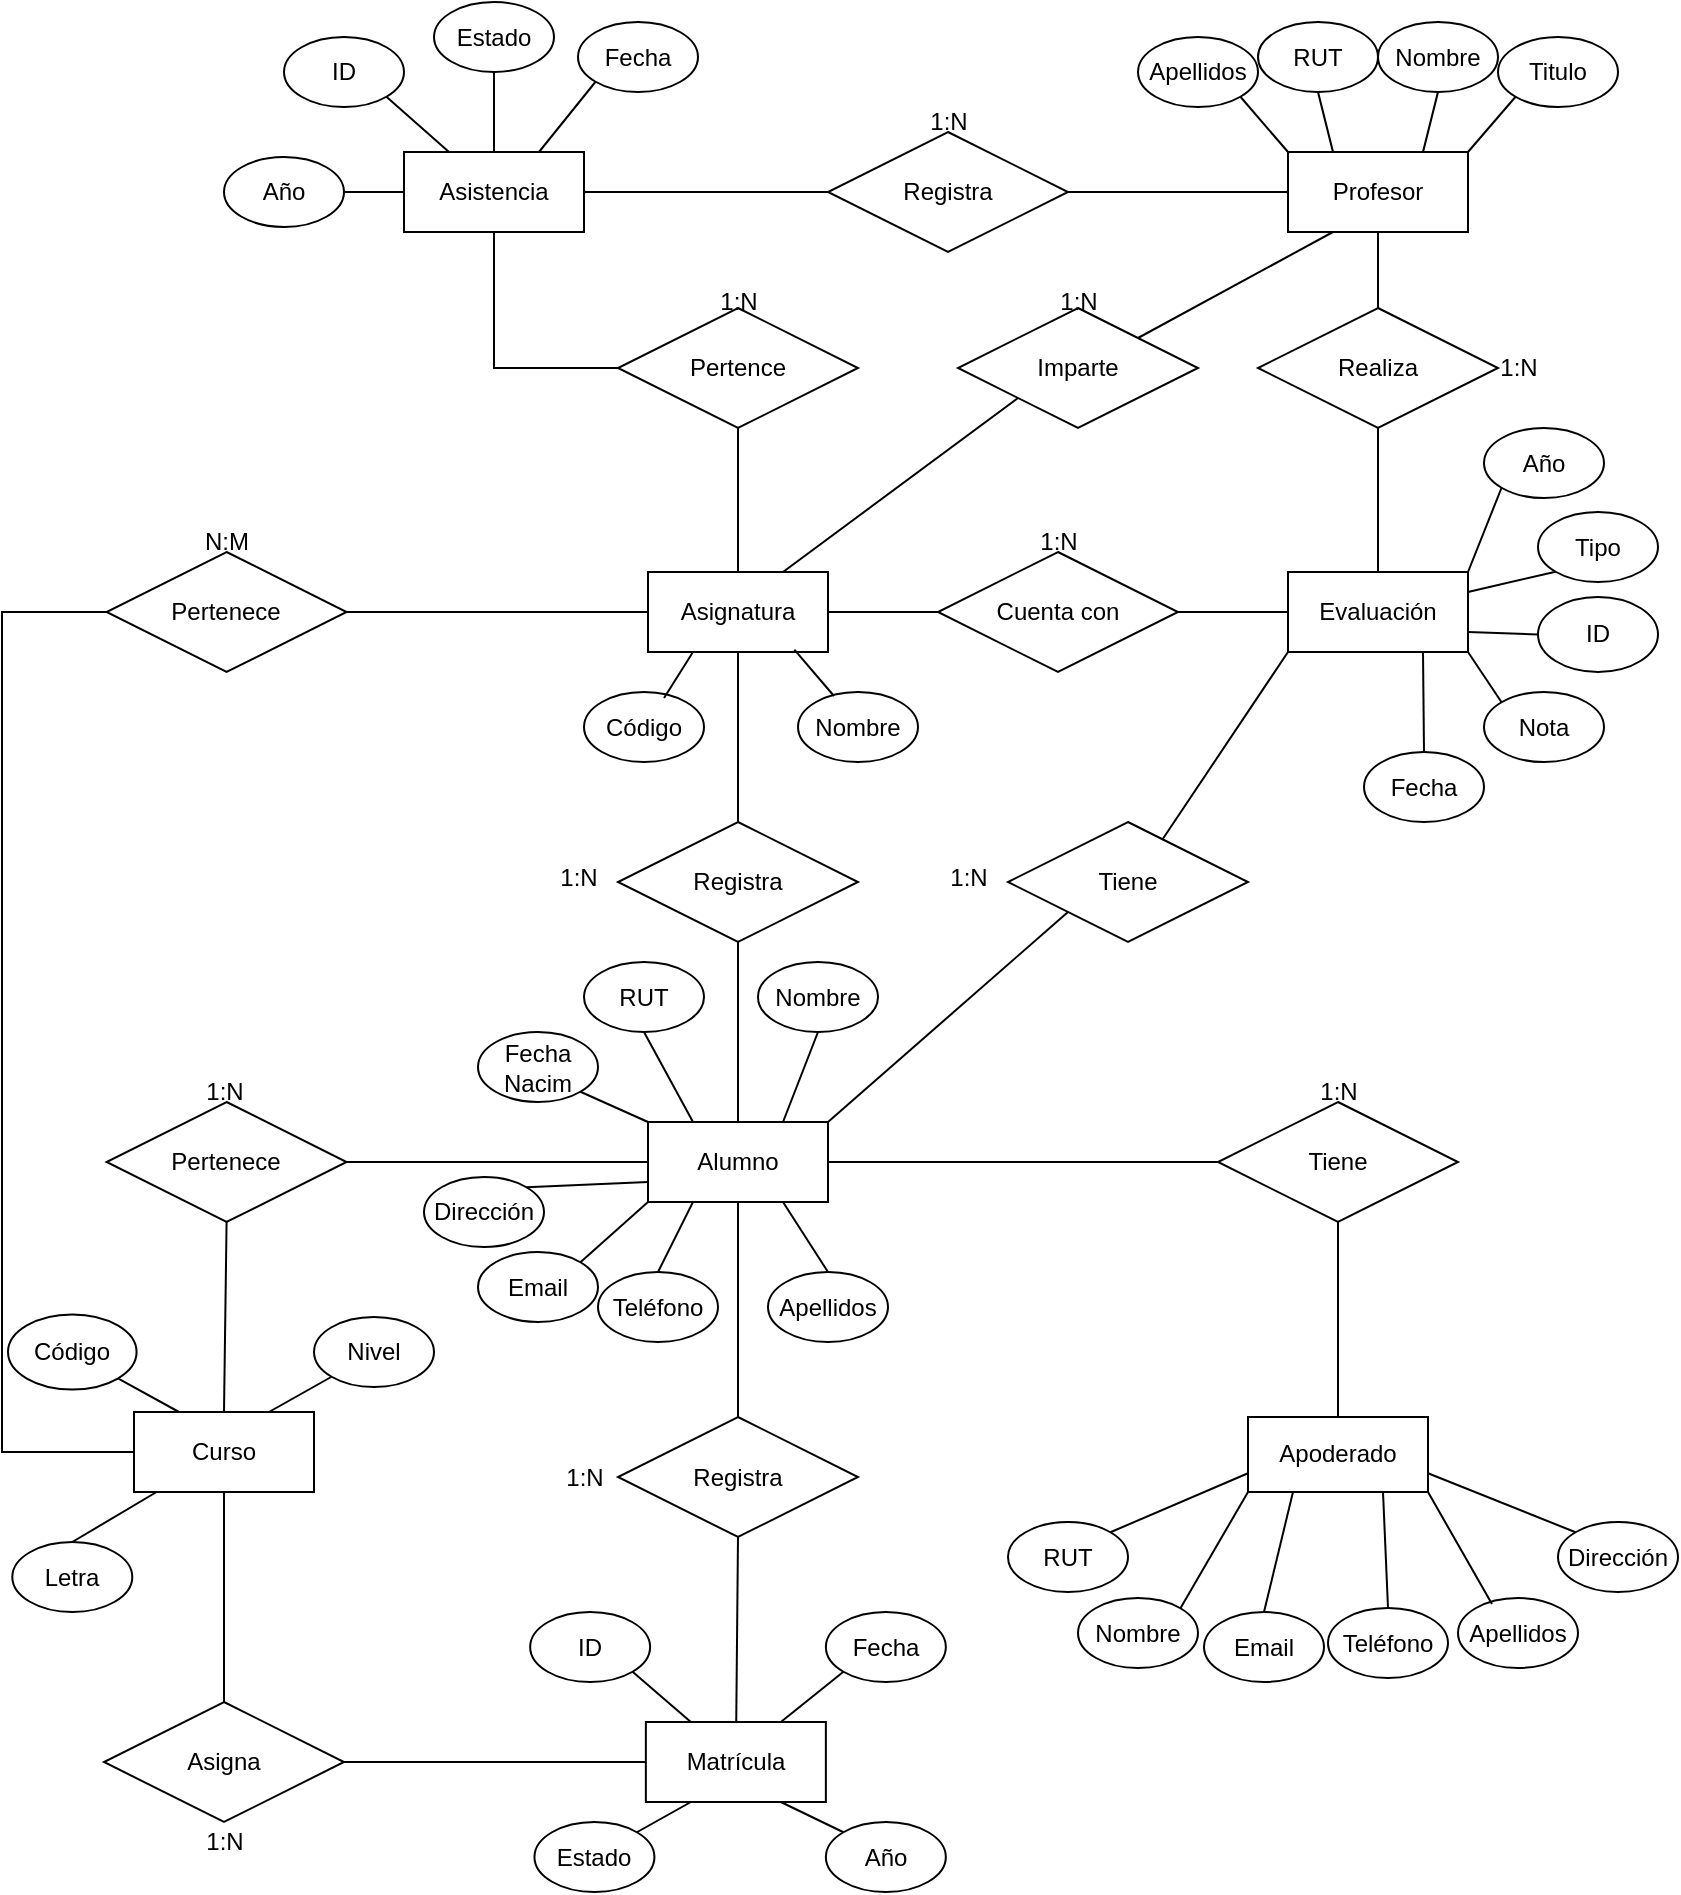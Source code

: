 <mxfile version="22.0.8" type="github">
  <diagram name="Page-1" id="4JQg721ov3jjXgK3_2AB">
    <mxGraphModel dx="714" dy="768" grid="1" gridSize="10" guides="1" tooltips="1" connect="1" arrows="1" fold="1" page="1" pageScale="1" pageWidth="850" pageHeight="1100" math="0" shadow="0">
      <root>
        <mxCell id="0" />
        <mxCell id="1" parent="0" />
        <mxCell id="bWRKLLHgpeZalE5h4NvW-53" value="Matrícula" style="whiteSpace=wrap;html=1;" parent="1" vertex="1">
          <mxGeometry x="331.93" y="860" width="90" height="40" as="geometry" />
        </mxCell>
        <mxCell id="bWRKLLHgpeZalE5h4NvW-54" value="Evaluación" style="whiteSpace=wrap;html=1;" parent="1" vertex="1">
          <mxGeometry x="653" y="285" width="90" height="40" as="geometry" />
        </mxCell>
        <mxCell id="bWRKLLHgpeZalE5h4NvW-55" value="Asistencia" style="whiteSpace=wrap;html=1;" parent="1" vertex="1">
          <mxGeometry x="211" y="75" width="90" height="40" as="geometry" />
        </mxCell>
        <mxCell id="bWRKLLHgpeZalE5h4NvW-56" value="Alumno" style="whiteSpace=wrap;html=1;" parent="1" vertex="1">
          <mxGeometry x="333" y="560" width="90" height="40" as="geometry" />
        </mxCell>
        <mxCell id="bWRKLLHgpeZalE5h4NvW-57" value="Profesor" style="whiteSpace=wrap;html=1;" parent="1" vertex="1">
          <mxGeometry x="653" y="75" width="90" height="40" as="geometry" />
        </mxCell>
        <mxCell id="bWRKLLHgpeZalE5h4NvW-58" value="Asignatura" style="whiteSpace=wrap;html=1;" parent="1" vertex="1">
          <mxGeometry x="333" y="285" width="90" height="40" as="geometry" />
        </mxCell>
        <mxCell id="bWRKLLHgpeZalE5h4NvW-59" value="Curso" style="whiteSpace=wrap;html=1;" parent="1" vertex="1">
          <mxGeometry x="76" y="705" width="90" height="40" as="geometry" />
        </mxCell>
        <mxCell id="bWRKLLHgpeZalE5h4NvW-61" value="ID" style="ellipse;whiteSpace=wrap;html=1;" parent="1" vertex="1">
          <mxGeometry x="778" y="297.5" width="60" height="37.5" as="geometry" />
        </mxCell>
        <mxCell id="bWRKLLHgpeZalE5h4NvW-62" value="Nota" style="ellipse;whiteSpace=wrap;html=1;" parent="1" vertex="1">
          <mxGeometry x="751" y="345" width="60" height="35" as="geometry" />
        </mxCell>
        <mxCell id="bWRKLLHgpeZalE5h4NvW-63" value="Tipo" style="ellipse;whiteSpace=wrap;html=1;" parent="1" vertex="1">
          <mxGeometry x="778" y="255" width="60" height="35" as="geometry" />
        </mxCell>
        <mxCell id="bWRKLLHgpeZalE5h4NvW-64" value="Fecha" style="ellipse;whiteSpace=wrap;html=1;" parent="1" vertex="1">
          <mxGeometry x="691" y="375" width="60" height="35" as="geometry" />
        </mxCell>
        <mxCell id="bWRKLLHgpeZalE5h4NvW-65" value="ID" style="ellipse;whiteSpace=wrap;html=1;" parent="1" vertex="1">
          <mxGeometry x="151" y="17.5" width="60" height="35" as="geometry" />
        </mxCell>
        <mxCell id="bWRKLLHgpeZalE5h4NvW-66" value="Estado" style="ellipse;whiteSpace=wrap;html=1;" parent="1" vertex="1">
          <mxGeometry x="226" width="60" height="35" as="geometry" />
        </mxCell>
        <mxCell id="bWRKLLHgpeZalE5h4NvW-67" value="Fecha" style="ellipse;whiteSpace=wrap;html=1;" parent="1" vertex="1">
          <mxGeometry x="298" y="10" width="60" height="35" as="geometry" />
        </mxCell>
        <mxCell id="bWRKLLHgpeZalE5h4NvW-68" value="RUT" style="ellipse;whiteSpace=wrap;html=1;" parent="1" vertex="1">
          <mxGeometry x="301" y="480" width="60" height="35" as="geometry" />
        </mxCell>
        <mxCell id="bWRKLLHgpeZalE5h4NvW-69" value="Nombre" style="ellipse;whiteSpace=wrap;html=1;" parent="1" vertex="1">
          <mxGeometry x="388" y="480" width="60" height="35" as="geometry" />
        </mxCell>
        <mxCell id="bWRKLLHgpeZalE5h4NvW-70" value="Apellidos" style="ellipse;whiteSpace=wrap;html=1;" parent="1" vertex="1">
          <mxGeometry x="393" y="635" width="60" height="35" as="geometry" />
        </mxCell>
        <mxCell id="bWRKLLHgpeZalE5h4NvW-72" value="Dirección" style="ellipse;whiteSpace=wrap;html=1;" parent="1" vertex="1">
          <mxGeometry x="221" y="587.5" width="60" height="35" as="geometry" />
        </mxCell>
        <mxCell id="bWRKLLHgpeZalE5h4NvW-73" value="Teléfono" style="ellipse;whiteSpace=wrap;html=1;" parent="1" vertex="1">
          <mxGeometry x="308" y="635" width="60" height="35" as="geometry" />
        </mxCell>
        <mxCell id="bWRKLLHgpeZalE5h4NvW-74" value="Email" style="ellipse;whiteSpace=wrap;html=1;" parent="1" vertex="1">
          <mxGeometry x="248" y="625" width="60" height="35" as="geometry" />
        </mxCell>
        <mxCell id="bWRKLLHgpeZalE5h4NvW-75" value="ID" style="ellipse;whiteSpace=wrap;html=1;" parent="1" vertex="1">
          <mxGeometry x="274.07" y="805" width="60" height="35" as="geometry" />
        </mxCell>
        <mxCell id="bWRKLLHgpeZalE5h4NvW-76" value="Fecha" style="ellipse;whiteSpace=wrap;html=1;" parent="1" vertex="1">
          <mxGeometry x="421.93" y="805" width="60" height="35" as="geometry" />
        </mxCell>
        <mxCell id="bWRKLLHgpeZalE5h4NvW-77" value="Estado" style="ellipse;whiteSpace=wrap;html=1;" parent="1" vertex="1">
          <mxGeometry x="276.22" y="910" width="60" height="35" as="geometry" />
        </mxCell>
        <mxCell id="bWRKLLHgpeZalE5h4NvW-78" value="Año" style="ellipse;whiteSpace=wrap;html=1;" parent="1" vertex="1">
          <mxGeometry x="421.93" y="910" width="60" height="35" as="geometry" />
        </mxCell>
        <mxCell id="bWRKLLHgpeZalE5h4NvW-79" value="Apoderado" style="whiteSpace=wrap;html=1;" parent="1" vertex="1">
          <mxGeometry x="633" y="707.5" width="90" height="37.5" as="geometry" />
        </mxCell>
        <mxCell id="bWRKLLHgpeZalE5h4NvW-80" value="RUT" style="ellipse;whiteSpace=wrap;html=1;" parent="1" vertex="1">
          <mxGeometry x="513" y="760" width="60" height="35" as="geometry" />
        </mxCell>
        <mxCell id="bWRKLLHgpeZalE5h4NvW-81" value="Nombre" style="ellipse;whiteSpace=wrap;html=1;" parent="1" vertex="1">
          <mxGeometry x="548" y="798" width="60" height="35" as="geometry" />
        </mxCell>
        <mxCell id="bWRKLLHgpeZalE5h4NvW-82" value="Apellidos" style="ellipse;whiteSpace=wrap;html=1;" parent="1" vertex="1">
          <mxGeometry x="738" y="798" width="60" height="35" as="geometry" />
        </mxCell>
        <mxCell id="bWRKLLHgpeZalE5h4NvW-83" value="Dirección" style="ellipse;whiteSpace=wrap;html=1;" parent="1" vertex="1">
          <mxGeometry x="788" y="760" width="60" height="35" as="geometry" />
        </mxCell>
        <mxCell id="bWRKLLHgpeZalE5h4NvW-84" value="Teléfono" style="ellipse;whiteSpace=wrap;html=1;" parent="1" vertex="1">
          <mxGeometry x="673" y="803" width="60" height="35" as="geometry" />
        </mxCell>
        <mxCell id="bWRKLLHgpeZalE5h4NvW-85" value="Email" style="ellipse;whiteSpace=wrap;html=1;" parent="1" vertex="1">
          <mxGeometry x="611" y="805" width="60" height="35" as="geometry" />
        </mxCell>
        <mxCell id="bWRKLLHgpeZalE5h4NvW-86" value="RUT" style="ellipse;whiteSpace=wrap;html=1;" parent="1" vertex="1">
          <mxGeometry x="638" y="10" width="60" height="35" as="geometry" />
        </mxCell>
        <mxCell id="bWRKLLHgpeZalE5h4NvW-87" value="Nombre" style="ellipse;whiteSpace=wrap;html=1;" parent="1" vertex="1">
          <mxGeometry x="698" y="10" width="60" height="35" as="geometry" />
        </mxCell>
        <mxCell id="bWRKLLHgpeZalE5h4NvW-88" value="Apellidos" style="ellipse;whiteSpace=wrap;html=1;" parent="1" vertex="1">
          <mxGeometry x="578" y="17.5" width="60" height="35" as="geometry" />
        </mxCell>
        <mxCell id="bWRKLLHgpeZalE5h4NvW-89" value="Titulo" style="ellipse;whiteSpace=wrap;html=1;" parent="1" vertex="1">
          <mxGeometry x="758" y="17.5" width="60" height="35" as="geometry" />
        </mxCell>
        <mxCell id="bWRKLLHgpeZalE5h4NvW-90" value="Código" style="ellipse;whiteSpace=wrap;html=1;" parent="1" vertex="1">
          <mxGeometry x="301" y="345" width="60" height="35" as="geometry" />
        </mxCell>
        <mxCell id="bWRKLLHgpeZalE5h4NvW-91" value="Nombre" style="ellipse;whiteSpace=wrap;html=1;" parent="1" vertex="1">
          <mxGeometry x="408" y="345" width="60" height="35" as="geometry" />
        </mxCell>
        <mxCell id="bWRKLLHgpeZalE5h4NvW-92" value="Código" style="ellipse;whiteSpace=wrap;html=1;" parent="1" vertex="1">
          <mxGeometry x="13.0" y="656.25" width="64.29" height="37.5" as="geometry" />
        </mxCell>
        <mxCell id="bWRKLLHgpeZalE5h4NvW-93" value="Nivel" style="ellipse;whiteSpace=wrap;html=1;" parent="1" vertex="1">
          <mxGeometry x="166" y="657.5" width="60" height="35" as="geometry" />
        </mxCell>
        <mxCell id="bWRKLLHgpeZalE5h4NvW-95" value="Letra" style="ellipse;whiteSpace=wrap;html=1;" parent="1" vertex="1">
          <mxGeometry x="15.15" y="770" width="60" height="35" as="geometry" />
        </mxCell>
        <mxCell id="bWRKLLHgpeZalE5h4NvW-96" value="" style="endArrow=none;html=1;rounded=0;entryX=0.25;entryY=1;entryDx=0;entryDy=0;exitX=1;exitY=0;exitDx=0;exitDy=0;" parent="1" source="bWRKLLHgpeZalE5h4NvW-77" target="bWRKLLHgpeZalE5h4NvW-53" edge="1">
          <mxGeometry width="50" height="50" relative="1" as="geometry">
            <mxPoint x="316.93" y="850" as="sourcePoint" />
            <mxPoint x="361.93" y="887.5" as="targetPoint" />
          </mxGeometry>
        </mxCell>
        <mxCell id="bWRKLLHgpeZalE5h4NvW-97" value="" style="endArrow=none;html=1;rounded=0;entryX=0.25;entryY=0;entryDx=0;entryDy=0;exitX=1;exitY=1;exitDx=0;exitDy=0;" parent="1" source="bWRKLLHgpeZalE5h4NvW-75" target="bWRKLLHgpeZalE5h4NvW-53" edge="1">
          <mxGeometry width="50" height="50" relative="1" as="geometry">
            <mxPoint x="321.93" y="947.5" as="sourcePoint" />
            <mxPoint x="371.93" y="897.5" as="targetPoint" />
          </mxGeometry>
        </mxCell>
        <mxCell id="bWRKLLHgpeZalE5h4NvW-98" value="" style="endArrow=none;html=1;rounded=0;entryX=0.75;entryY=0;entryDx=0;entryDy=0;exitX=0;exitY=1;exitDx=0;exitDy=0;" parent="1" source="bWRKLLHgpeZalE5h4NvW-76" target="bWRKLLHgpeZalE5h4NvW-53" edge="1">
          <mxGeometry width="50" height="50" relative="1" as="geometry">
            <mxPoint x="331.93" y="957.5" as="sourcePoint" />
            <mxPoint x="381.93" y="907.5" as="targetPoint" />
          </mxGeometry>
        </mxCell>
        <mxCell id="bWRKLLHgpeZalE5h4NvW-99" value="" style="endArrow=none;html=1;rounded=0;entryX=0.75;entryY=1;entryDx=0;entryDy=0;exitX=0;exitY=0;exitDx=0;exitDy=0;" parent="1" source="bWRKLLHgpeZalE5h4NvW-78" target="bWRKLLHgpeZalE5h4NvW-53" edge="1">
          <mxGeometry width="50" height="50" relative="1" as="geometry">
            <mxPoint x="341.93" y="967.5" as="sourcePoint" />
            <mxPoint x="391.93" y="917.5" as="targetPoint" />
          </mxGeometry>
        </mxCell>
        <mxCell id="bWRKLLHgpeZalE5h4NvW-100" value="" style="endArrow=none;html=1;rounded=0;exitX=0.75;exitY=0;exitDx=0;exitDy=0;entryX=0;entryY=1;entryDx=0;entryDy=0;" parent="1" source="bWRKLLHgpeZalE5h4NvW-55" target="bWRKLLHgpeZalE5h4NvW-67" edge="1">
          <mxGeometry width="50" height="50" relative="1" as="geometry">
            <mxPoint x="139" y="95" as="sourcePoint" />
            <mxPoint x="231" y="60" as="targetPoint" />
          </mxGeometry>
        </mxCell>
        <mxCell id="bWRKLLHgpeZalE5h4NvW-101" value="" style="endArrow=none;html=1;rounded=0;entryX=0.5;entryY=0;entryDx=0;entryDy=0;exitX=0.5;exitY=1;exitDx=0;exitDy=0;" parent="1" source="bWRKLLHgpeZalE5h4NvW-66" target="bWRKLLHgpeZalE5h4NvW-55" edge="1">
          <mxGeometry width="50" height="50" relative="1" as="geometry">
            <mxPoint x="149" y="105" as="sourcePoint" />
            <mxPoint x="199" y="55" as="targetPoint" />
          </mxGeometry>
        </mxCell>
        <mxCell id="bWRKLLHgpeZalE5h4NvW-102" value="" style="endArrow=none;html=1;rounded=0;entryX=0.25;entryY=0;entryDx=0;entryDy=0;exitX=1;exitY=1;exitDx=0;exitDy=0;" parent="1" source="bWRKLLHgpeZalE5h4NvW-65" target="bWRKLLHgpeZalE5h4NvW-55" edge="1">
          <mxGeometry width="50" height="50" relative="1" as="geometry">
            <mxPoint x="159" y="115" as="sourcePoint" />
            <mxPoint x="209" y="65" as="targetPoint" />
          </mxGeometry>
        </mxCell>
        <mxCell id="bWRKLLHgpeZalE5h4NvW-103" value="" style="endArrow=none;html=1;rounded=0;entryX=1;entryY=0.25;entryDx=0;entryDy=0;exitX=0;exitY=1;exitDx=0;exitDy=0;" parent="1" source="bWRKLLHgpeZalE5h4NvW-63" target="bWRKLLHgpeZalE5h4NvW-54" edge="1">
          <mxGeometry width="50" height="50" relative="1" as="geometry">
            <mxPoint x="583" y="300" as="sourcePoint" />
            <mxPoint x="633" y="250" as="targetPoint" />
          </mxGeometry>
        </mxCell>
        <mxCell id="bWRKLLHgpeZalE5h4NvW-104" value="" style="endArrow=none;html=1;rounded=0;entryX=1;entryY=0.75;entryDx=0;entryDy=0;exitX=0;exitY=0.5;exitDx=0;exitDy=0;" parent="1" source="bWRKLLHgpeZalE5h4NvW-61" target="bWRKLLHgpeZalE5h4NvW-54" edge="1">
          <mxGeometry width="50" height="50" relative="1" as="geometry">
            <mxPoint x="593" y="310" as="sourcePoint" />
            <mxPoint x="643" y="260" as="targetPoint" />
          </mxGeometry>
        </mxCell>
        <mxCell id="bWRKLLHgpeZalE5h4NvW-105" value="" style="endArrow=none;html=1;rounded=0;entryX=1;entryY=1;entryDx=0;entryDy=0;exitX=0;exitY=0;exitDx=0;exitDy=0;" parent="1" source="bWRKLLHgpeZalE5h4NvW-62" target="bWRKLLHgpeZalE5h4NvW-54" edge="1">
          <mxGeometry width="50" height="50" relative="1" as="geometry">
            <mxPoint x="603" y="320" as="sourcePoint" />
            <mxPoint x="653" y="270" as="targetPoint" />
          </mxGeometry>
        </mxCell>
        <mxCell id="bWRKLLHgpeZalE5h4NvW-106" value="" style="endArrow=none;html=1;rounded=0;entryX=0.75;entryY=1;entryDx=0;entryDy=0;exitX=0.5;exitY=0;exitDx=0;exitDy=0;" parent="1" source="bWRKLLHgpeZalE5h4NvW-64" target="bWRKLLHgpeZalE5h4NvW-54" edge="1">
          <mxGeometry width="50" height="50" relative="1" as="geometry">
            <mxPoint x="613" y="330" as="sourcePoint" />
            <mxPoint x="663" y="280" as="targetPoint" />
          </mxGeometry>
        </mxCell>
        <mxCell id="bWRKLLHgpeZalE5h4NvW-107" value="" style="endArrow=none;html=1;rounded=0;entryX=0;entryY=0;entryDx=0;entryDy=0;exitX=1;exitY=1;exitDx=0;exitDy=0;" parent="1" source="bWRKLLHgpeZalE5h4NvW-88" target="bWRKLLHgpeZalE5h4NvW-57" edge="1">
          <mxGeometry width="50" height="50" relative="1" as="geometry">
            <mxPoint x="653.18" y="48.895" as="sourcePoint" />
            <mxPoint x="623" y="87.5" as="targetPoint" />
          </mxGeometry>
        </mxCell>
        <mxCell id="bWRKLLHgpeZalE5h4NvW-108" value="" style="endArrow=none;html=1;rounded=0;entryX=0.25;entryY=0;entryDx=0;entryDy=0;exitX=0.5;exitY=1;exitDx=0;exitDy=0;" parent="1" source="bWRKLLHgpeZalE5h4NvW-86" target="bWRKLLHgpeZalE5h4NvW-57" edge="1">
          <mxGeometry width="50" height="50" relative="1" as="geometry">
            <mxPoint x="583" y="147.5" as="sourcePoint" />
            <mxPoint x="633" y="97.5" as="targetPoint" />
          </mxGeometry>
        </mxCell>
        <mxCell id="bWRKLLHgpeZalE5h4NvW-109" value="" style="endArrow=none;html=1;rounded=0;exitX=0.5;exitY=1;exitDx=0;exitDy=0;entryX=0.75;entryY=0;entryDx=0;entryDy=0;" parent="1" source="bWRKLLHgpeZalE5h4NvW-87" target="bWRKLLHgpeZalE5h4NvW-57" edge="1">
          <mxGeometry width="50" height="50" relative="1" as="geometry">
            <mxPoint x="593" y="157.5" as="sourcePoint" />
            <mxPoint x="698" y="47.5" as="targetPoint" />
          </mxGeometry>
        </mxCell>
        <mxCell id="bWRKLLHgpeZalE5h4NvW-110" value="" style="endArrow=none;html=1;rounded=0;entryX=1;entryY=0;entryDx=0;entryDy=0;exitX=0;exitY=1;exitDx=0;exitDy=0;" parent="1" source="bWRKLLHgpeZalE5h4NvW-89" target="bWRKLLHgpeZalE5h4NvW-57" edge="1">
          <mxGeometry width="50" height="50" relative="1" as="geometry">
            <mxPoint x="603" y="167.5" as="sourcePoint" />
            <mxPoint x="653" y="117.5" as="targetPoint" />
          </mxGeometry>
        </mxCell>
        <mxCell id="bWRKLLHgpeZalE5h4NvW-111" value="" style="endArrow=none;html=1;rounded=0;entryX=1;entryY=0.75;entryDx=0;entryDy=0;exitX=0;exitY=0;exitDx=0;exitDy=0;" parent="1" source="bWRKLLHgpeZalE5h4NvW-83" target="bWRKLLHgpeZalE5h4NvW-79" edge="1">
          <mxGeometry width="50" height="50" relative="1" as="geometry">
            <mxPoint x="796.482" y="765.306" as="sourcePoint" />
            <mxPoint x="-89" y="490" as="targetPoint" />
          </mxGeometry>
        </mxCell>
        <mxCell id="bWRKLLHgpeZalE5h4NvW-112" value="" style="endArrow=none;html=1;rounded=0;exitX=1;exitY=0;exitDx=0;exitDy=0;entryX=0;entryY=0.75;entryDx=0;entryDy=0;" parent="1" source="bWRKLLHgpeZalE5h4NvW-80" target="bWRKLLHgpeZalE5h4NvW-79" edge="1">
          <mxGeometry width="50" height="50" relative="1" as="geometry">
            <mxPoint x="-29" y="410" as="sourcePoint" />
            <mxPoint x="628" y="735" as="targetPoint" />
          </mxGeometry>
        </mxCell>
        <mxCell id="bWRKLLHgpeZalE5h4NvW-113" value="" style="endArrow=none;html=1;rounded=0;entryX=1;entryY=1;entryDx=0;entryDy=0;exitX=0.283;exitY=0.086;exitDx=0;exitDy=0;exitPerimeter=0;" parent="1" source="bWRKLLHgpeZalE5h4NvW-82" target="bWRKLLHgpeZalE5h4NvW-79" edge="1">
          <mxGeometry width="50" height="50" relative="1" as="geometry">
            <mxPoint x="-19" y="420" as="sourcePoint" />
            <mxPoint x="31" y="370" as="targetPoint" />
          </mxGeometry>
        </mxCell>
        <mxCell id="bWRKLLHgpeZalE5h4NvW-114" value="" style="endArrow=none;html=1;rounded=0;entryX=0.5;entryY=0;entryDx=0;entryDy=0;exitX=0.25;exitY=1;exitDx=0;exitDy=0;" parent="1" source="bWRKLLHgpeZalE5h4NvW-79" target="bWRKLLHgpeZalE5h4NvW-85" edge="1">
          <mxGeometry width="50" height="50" relative="1" as="geometry">
            <mxPoint x="-9" y="430" as="sourcePoint" />
            <mxPoint x="101" y="465" as="targetPoint" />
          </mxGeometry>
        </mxCell>
        <mxCell id="bWRKLLHgpeZalE5h4NvW-115" value="" style="endArrow=none;html=1;rounded=0;entryX=0.5;entryY=0;entryDx=0;entryDy=0;exitX=0.75;exitY=1;exitDx=0;exitDy=0;" parent="1" source="bWRKLLHgpeZalE5h4NvW-79" target="bWRKLLHgpeZalE5h4NvW-84" edge="1">
          <mxGeometry width="50" height="50" relative="1" as="geometry">
            <mxPoint x="688" y="755" as="sourcePoint" />
            <mxPoint x="51" y="390" as="targetPoint" />
          </mxGeometry>
        </mxCell>
        <mxCell id="bWRKLLHgpeZalE5h4NvW-116" value="" style="endArrow=none;html=1;rounded=0;entryX=1;entryY=0;entryDx=0;entryDy=0;exitX=0;exitY=1;exitDx=0;exitDy=0;" parent="1" source="bWRKLLHgpeZalE5h4NvW-79" target="bWRKLLHgpeZalE5h4NvW-81" edge="1">
          <mxGeometry width="50" height="50" relative="1" as="geometry">
            <mxPoint x="11" y="450" as="sourcePoint" />
            <mxPoint x="61" y="400" as="targetPoint" />
          </mxGeometry>
        </mxCell>
        <mxCell id="bWRKLLHgpeZalE5h4NvW-117" value="" style="endArrow=none;html=1;rounded=0;exitX=1;exitY=0;exitDx=0;exitDy=0;entryX=0;entryY=0.75;entryDx=0;entryDy=0;" parent="1" source="bWRKLLHgpeZalE5h4NvW-72" target="bWRKLLHgpeZalE5h4NvW-56" edge="1">
          <mxGeometry width="50" height="50" relative="1" as="geometry">
            <mxPoint x="488" y="547.5" as="sourcePoint" />
            <mxPoint x="538" y="497.5" as="targetPoint" />
          </mxGeometry>
        </mxCell>
        <mxCell id="bWRKLLHgpeZalE5h4NvW-118" value="" style="endArrow=none;html=1;rounded=0;exitX=1;exitY=0;exitDx=0;exitDy=0;entryX=0;entryY=1;entryDx=0;entryDy=0;" parent="1" source="bWRKLLHgpeZalE5h4NvW-74" target="bWRKLLHgpeZalE5h4NvW-56" edge="1">
          <mxGeometry width="50" height="50" relative="1" as="geometry">
            <mxPoint x="491" y="612.5" as="sourcePoint" />
            <mxPoint x="541" y="562.5" as="targetPoint" />
          </mxGeometry>
        </mxCell>
        <mxCell id="bWRKLLHgpeZalE5h4NvW-119" value="" style="endArrow=none;html=1;rounded=0;exitX=0.25;exitY=1;exitDx=0;exitDy=0;entryX=0.5;entryY=0;entryDx=0;entryDy=0;" parent="1" source="bWRKLLHgpeZalE5h4NvW-56" target="bWRKLLHgpeZalE5h4NvW-73" edge="1">
          <mxGeometry width="50" height="50" relative="1" as="geometry">
            <mxPoint x="501" y="622.5" as="sourcePoint" />
            <mxPoint x="551" y="572.5" as="targetPoint" />
          </mxGeometry>
        </mxCell>
        <mxCell id="bWRKLLHgpeZalE5h4NvW-121" value="" style="endArrow=none;html=1;rounded=0;entryX=0.5;entryY=1;entryDx=0;entryDy=0;exitX=0.75;exitY=0;exitDx=0;exitDy=0;" parent="1" source="bWRKLLHgpeZalE5h4NvW-56" target="bWRKLLHgpeZalE5h4NvW-69" edge="1">
          <mxGeometry width="50" height="50" relative="1" as="geometry">
            <mxPoint x="399" y="560" as="sourcePoint" />
            <mxPoint x="571" y="592.5" as="targetPoint" />
          </mxGeometry>
        </mxCell>
        <mxCell id="bWRKLLHgpeZalE5h4NvW-122" value="" style="endArrow=none;html=1;rounded=0;exitX=0.75;exitY=1;exitDx=0;exitDy=0;entryX=0.5;entryY=0;entryDx=0;entryDy=0;" parent="1" source="bWRKLLHgpeZalE5h4NvW-56" target="bWRKLLHgpeZalE5h4NvW-70" edge="1">
          <mxGeometry width="50" height="50" relative="1" as="geometry">
            <mxPoint x="531" y="652.5" as="sourcePoint" />
            <mxPoint x="581" y="602.5" as="targetPoint" />
          </mxGeometry>
        </mxCell>
        <mxCell id="bWRKLLHgpeZalE5h4NvW-123" value="" style="endArrow=none;html=1;rounded=0;exitX=0.25;exitY=0;exitDx=0;exitDy=0;entryX=0.5;entryY=1;entryDx=0;entryDy=0;" parent="1" source="bWRKLLHgpeZalE5h4NvW-56" target="bWRKLLHgpeZalE5h4NvW-68" edge="1">
          <mxGeometry width="50" height="50" relative="1" as="geometry">
            <mxPoint x="481" y="612.5" as="sourcePoint" />
            <mxPoint x="531" y="562.5" as="targetPoint" />
          </mxGeometry>
        </mxCell>
        <mxCell id="bWRKLLHgpeZalE5h4NvW-124" value="" style="endArrow=none;html=1;rounded=0;exitX=0.813;exitY=0.971;exitDx=0;exitDy=0;entryX=0.3;entryY=0.057;entryDx=0;entryDy=0;exitPerimeter=0;entryPerimeter=0;" parent="1" source="bWRKLLHgpeZalE5h4NvW-58" target="bWRKLLHgpeZalE5h4NvW-91" edge="1">
          <mxGeometry width="50" height="50" relative="1" as="geometry">
            <mxPoint x="470.5" y="305" as="sourcePoint" />
            <mxPoint x="455.5" y="345" as="targetPoint" />
          </mxGeometry>
        </mxCell>
        <mxCell id="bWRKLLHgpeZalE5h4NvW-125" value="" style="endArrow=none;html=1;rounded=0;entryX=0.667;entryY=0.086;entryDx=0;entryDy=0;exitX=0.25;exitY=1;exitDx=0;exitDy=0;entryPerimeter=0;" parent="1" source="bWRKLLHgpeZalE5h4NvW-58" target="bWRKLLHgpeZalE5h4NvW-90" edge="1">
          <mxGeometry width="50" height="50" relative="1" as="geometry">
            <mxPoint x="270.5" y="325" as="sourcePoint" />
            <mxPoint x="320.5" y="275" as="targetPoint" />
          </mxGeometry>
        </mxCell>
        <mxCell id="bWRKLLHgpeZalE5h4NvW-126" value="" style="endArrow=none;html=1;rounded=0;entryX=0.75;entryY=0;entryDx=0;entryDy=0;exitX=0;exitY=1;exitDx=0;exitDy=0;" parent="1" source="bWRKLLHgpeZalE5h4NvW-93" target="bWRKLLHgpeZalE5h4NvW-59" edge="1">
          <mxGeometry width="50" height="50" relative="1" as="geometry">
            <mxPoint x="627.43" y="600.5" as="sourcePoint" />
            <mxPoint x="677.43" y="550.5" as="targetPoint" />
          </mxGeometry>
        </mxCell>
        <mxCell id="bWRKLLHgpeZalE5h4NvW-127" value="" style="endArrow=none;html=1;rounded=0;entryX=0.25;entryY=0;entryDx=0;entryDy=0;exitX=1;exitY=1;exitDx=0;exitDy=0;" parent="1" source="bWRKLLHgpeZalE5h4NvW-92" target="bWRKLLHgpeZalE5h4NvW-59" edge="1">
          <mxGeometry width="50" height="50" relative="1" as="geometry">
            <mxPoint x="86.284" y="783.735" as="sourcePoint" />
            <mxPoint x="687.43" y="560.5" as="targetPoint" />
          </mxGeometry>
        </mxCell>
        <mxCell id="bWRKLLHgpeZalE5h4NvW-128" value="" style="endArrow=none;html=1;rounded=0;exitX=0.5;exitY=0;exitDx=0;exitDy=0;" parent="1" source="bWRKLLHgpeZalE5h4NvW-95" target="bWRKLLHgpeZalE5h4NvW-59" edge="1">
          <mxGeometry width="50" height="50" relative="1" as="geometry">
            <mxPoint x="167.43" y="610.5" as="sourcePoint" />
            <mxPoint x="217.43" y="560.5" as="targetPoint" />
          </mxGeometry>
        </mxCell>
        <mxCell id="t5g6CDnxjD4zQ9iQIDwi-1" value="Tiene" style="shape=rhombus;perimeter=rhombusPerimeter;whiteSpace=wrap;html=1;align=center;" parent="1" vertex="1">
          <mxGeometry x="618" y="550" width="120" height="60" as="geometry" />
        </mxCell>
        <mxCell id="t5g6CDnxjD4zQ9iQIDwi-4" value="Registra" style="shape=rhombus;perimeter=rhombusPerimeter;whiteSpace=wrap;html=1;align=center;" parent="1" vertex="1">
          <mxGeometry x="318" y="410" width="120" height="60" as="geometry" />
        </mxCell>
        <mxCell id="t5g6CDnxjD4zQ9iQIDwi-7" value="Pertence" style="shape=rhombus;perimeter=rhombusPerimeter;whiteSpace=wrap;html=1;align=center;" parent="1" vertex="1">
          <mxGeometry x="318" y="153" width="120" height="60" as="geometry" />
        </mxCell>
        <mxCell id="t5g6CDnxjD4zQ9iQIDwi-10" value="Registra" style="shape=rhombus;perimeter=rhombusPerimeter;whiteSpace=wrap;html=1;align=center;" parent="1" vertex="1">
          <mxGeometry x="423" y="65" width="120" height="60" as="geometry" />
        </mxCell>
        <mxCell id="t5g6CDnxjD4zQ9iQIDwi-13" value="Realiza" style="shape=rhombus;perimeter=rhombusPerimeter;whiteSpace=wrap;html=1;align=center;" parent="1" vertex="1">
          <mxGeometry x="638" y="153" width="120" height="60" as="geometry" />
        </mxCell>
        <mxCell id="t5g6CDnxjD4zQ9iQIDwi-17" value="Cuenta con" style="shape=rhombus;perimeter=rhombusPerimeter;whiteSpace=wrap;html=1;align=center;" parent="1" vertex="1">
          <mxGeometry x="478" y="275" width="120" height="60" as="geometry" />
        </mxCell>
        <mxCell id="t5g6CDnxjD4zQ9iQIDwi-24" value="" style="endArrow=none;html=1;rounded=0;entryX=0.5;entryY=1;entryDx=0;entryDy=0;exitX=0.5;exitY=0;exitDx=0;exitDy=0;" parent="1" source="bWRKLLHgpeZalE5h4NvW-79" target="t5g6CDnxjD4zQ9iQIDwi-1" edge="1">
          <mxGeometry width="50" height="50" relative="1" as="geometry">
            <mxPoint x="678" y="705" as="sourcePoint" />
            <mxPoint x="638" y="610" as="targetPoint" />
          </mxGeometry>
        </mxCell>
        <mxCell id="t5g6CDnxjD4zQ9iQIDwi-25" value="" style="endArrow=none;html=1;rounded=0;exitX=0;exitY=0.5;exitDx=0;exitDy=0;entryX=1;entryY=0.5;entryDx=0;entryDy=0;" parent="1" source="t5g6CDnxjD4zQ9iQIDwi-1" target="bWRKLLHgpeZalE5h4NvW-56" edge="1">
          <mxGeometry width="50" height="50" relative="1" as="geometry">
            <mxPoint x="168" y="465" as="sourcePoint" />
            <mxPoint x="218" y="415" as="targetPoint" />
          </mxGeometry>
        </mxCell>
        <mxCell id="t5g6CDnxjD4zQ9iQIDwi-26" value="" style="endArrow=none;html=1;rounded=0;entryX=0.5;entryY=1;entryDx=0;entryDy=0;" parent="1" source="t5g6CDnxjD4zQ9iQIDwi-13" target="bWRKLLHgpeZalE5h4NvW-57" edge="1">
          <mxGeometry width="50" height="50" relative="1" as="geometry">
            <mxPoint x="583" y="215" as="sourcePoint" />
            <mxPoint x="633" y="165" as="targetPoint" />
          </mxGeometry>
        </mxCell>
        <mxCell id="t5g6CDnxjD4zQ9iQIDwi-27" value="" style="endArrow=none;html=1;rounded=0;entryX=0.5;entryY=1;entryDx=0;entryDy=0;exitX=0.5;exitY=0;exitDx=0;exitDy=0;" parent="1" source="bWRKLLHgpeZalE5h4NvW-58" target="t5g6CDnxjD4zQ9iQIDwi-7" edge="1">
          <mxGeometry width="50" height="50" relative="1" as="geometry">
            <mxPoint x="188" y="485" as="sourcePoint" />
            <mxPoint x="238" y="435" as="targetPoint" />
          </mxGeometry>
        </mxCell>
        <mxCell id="t5g6CDnxjD4zQ9iQIDwi-28" value="" style="endArrow=none;html=1;rounded=0;entryX=0;entryY=0.5;entryDx=0;entryDy=0;exitX=1;exitY=0.5;exitDx=0;exitDy=0;" parent="1" source="t5g6CDnxjD4zQ9iQIDwi-17" target="bWRKLLHgpeZalE5h4NvW-54" edge="1">
          <mxGeometry width="50" height="50" relative="1" as="geometry">
            <mxPoint x="503" y="425" as="sourcePoint" />
            <mxPoint x="553" y="375" as="targetPoint" />
          </mxGeometry>
        </mxCell>
        <mxCell id="t5g6CDnxjD4zQ9iQIDwi-29" value="" style="endArrow=none;html=1;rounded=0;entryX=0;entryY=0.5;entryDx=0;entryDy=0;exitX=1;exitY=0.5;exitDx=0;exitDy=0;" parent="1" source="bWRKLLHgpeZalE5h4NvW-58" target="t5g6CDnxjD4zQ9iQIDwi-17" edge="1">
          <mxGeometry width="50" height="50" relative="1" as="geometry">
            <mxPoint x="513" y="435" as="sourcePoint" />
            <mxPoint x="563" y="385" as="targetPoint" />
          </mxGeometry>
        </mxCell>
        <mxCell id="t5g6CDnxjD4zQ9iQIDwi-30" value="" style="endArrow=none;html=1;rounded=0;entryX=0;entryY=0.5;entryDx=0;entryDy=0;exitX=1;exitY=0.5;exitDx=0;exitDy=0;" parent="1" source="bWRKLLHgpeZalE5h4NvW-55" target="t5g6CDnxjD4zQ9iQIDwi-10" edge="1">
          <mxGeometry width="50" height="50" relative="1" as="geometry">
            <mxPoint x="446" y="427.5" as="sourcePoint" />
            <mxPoint x="391" y="95" as="targetPoint" />
          </mxGeometry>
        </mxCell>
        <mxCell id="t5g6CDnxjD4zQ9iQIDwi-31" value="" style="endArrow=none;html=1;rounded=0;entryX=0;entryY=0.5;entryDx=0;entryDy=0;exitX=1;exitY=0.5;exitDx=0;exitDy=0;" parent="1" source="t5g6CDnxjD4zQ9iQIDwi-10" target="bWRKLLHgpeZalE5h4NvW-57" edge="1">
          <mxGeometry width="50" height="50" relative="1" as="geometry">
            <mxPoint x="533" y="455" as="sourcePoint" />
            <mxPoint x="583" y="405" as="targetPoint" />
          </mxGeometry>
        </mxCell>
        <mxCell id="t5g6CDnxjD4zQ9iQIDwi-32" value="" style="endArrow=none;html=1;rounded=0;entryX=0.5;entryY=1;entryDx=0;entryDy=0;exitX=0;exitY=0.5;exitDx=0;exitDy=0;" parent="1" source="t5g6CDnxjD4zQ9iQIDwi-7" target="bWRKLLHgpeZalE5h4NvW-55" edge="1">
          <mxGeometry width="50" height="50" relative="1" as="geometry">
            <mxPoint x="331" y="177.5" as="sourcePoint" />
            <mxPoint x="516" y="397.5" as="targetPoint" />
            <Array as="points">
              <mxPoint x="256" y="183" />
            </Array>
          </mxGeometry>
        </mxCell>
        <mxCell id="t5g6CDnxjD4zQ9iQIDwi-33" value="Tiene" style="shape=rhombus;perimeter=rhombusPerimeter;whiteSpace=wrap;html=1;align=center;" parent="1" vertex="1">
          <mxGeometry x="513" y="410" width="120" height="60" as="geometry" />
        </mxCell>
        <mxCell id="t5g6CDnxjD4zQ9iQIDwi-34" value="" style="endArrow=none;html=1;rounded=0;entryX=0;entryY=1;entryDx=0;entryDy=0;exitX=0.642;exitY=0.15;exitDx=0;exitDy=0;exitPerimeter=0;" parent="1" source="t5g6CDnxjD4zQ9iQIDwi-33" target="bWRKLLHgpeZalE5h4NvW-54" edge="1">
          <mxGeometry width="50" height="50" relative="1" as="geometry">
            <mxPoint x="553" y="475" as="sourcePoint" />
            <mxPoint x="603" y="425" as="targetPoint" />
          </mxGeometry>
        </mxCell>
        <mxCell id="t5g6CDnxjD4zQ9iQIDwi-35" value="" style="endArrow=none;html=1;rounded=0;exitX=1;exitY=0;exitDx=0;exitDy=0;entryX=0;entryY=1;entryDx=0;entryDy=0;" parent="1" source="bWRKLLHgpeZalE5h4NvW-56" target="t5g6CDnxjD4zQ9iQIDwi-33" edge="1">
          <mxGeometry width="50" height="50" relative="1" as="geometry">
            <mxPoint x="563" y="485" as="sourcePoint" />
            <mxPoint x="613" y="435" as="targetPoint" />
          </mxGeometry>
        </mxCell>
        <mxCell id="t5g6CDnxjD4zQ9iQIDwi-38" value="Registra" style="shape=rhombus;perimeter=rhombusPerimeter;whiteSpace=wrap;html=1;align=center;" parent="1" vertex="1">
          <mxGeometry x="318" y="707.5" width="120" height="60" as="geometry" />
        </mxCell>
        <mxCell id="t5g6CDnxjD4zQ9iQIDwi-39" value="" style="endArrow=none;html=1;rounded=0;exitX=0.5;exitY=0;exitDx=0;exitDy=0;entryX=0.5;entryY=1;entryDx=0;entryDy=0;" parent="1" source="t5g6CDnxjD4zQ9iQIDwi-38" target="bWRKLLHgpeZalE5h4NvW-56" edge="1">
          <mxGeometry width="50" height="50" relative="1" as="geometry">
            <mxPoint x="573" y="495" as="sourcePoint" />
            <mxPoint x="623" y="445" as="targetPoint" />
          </mxGeometry>
        </mxCell>
        <mxCell id="t5g6CDnxjD4zQ9iQIDwi-40" value="" style="endArrow=none;html=1;rounded=0;exitX=0.5;exitY=1;exitDx=0;exitDy=0;" parent="1" source="t5g6CDnxjD4zQ9iQIDwi-38" target="bWRKLLHgpeZalE5h4NvW-53" edge="1">
          <mxGeometry width="50" height="50" relative="1" as="geometry">
            <mxPoint x="38" y="775" as="sourcePoint" />
            <mxPoint x="98" y="610" as="targetPoint" />
          </mxGeometry>
        </mxCell>
        <mxCell id="t5g6CDnxjD4zQ9iQIDwi-44" value="" style="endArrow=none;html=1;rounded=0;entryX=0.5;entryY=1;entryDx=0;entryDy=0;exitX=0.5;exitY=0;exitDx=0;exitDy=0;" parent="1" source="bWRKLLHgpeZalE5h4NvW-54" target="t5g6CDnxjD4zQ9iQIDwi-13" edge="1">
          <mxGeometry width="50" height="50" relative="1" as="geometry">
            <mxPoint x="633" y="535" as="sourcePoint" />
            <mxPoint x="683" y="485" as="targetPoint" />
          </mxGeometry>
        </mxCell>
        <mxCell id="t5g6CDnxjD4zQ9iQIDwi-47" value="Asigna" style="shape=rhombus;perimeter=rhombusPerimeter;whiteSpace=wrap;html=1;align=center;" parent="1" vertex="1">
          <mxGeometry x="61.0" y="850" width="120" height="60" as="geometry" />
        </mxCell>
        <mxCell id="t5g6CDnxjD4zQ9iQIDwi-48" value="" style="endArrow=none;html=1;rounded=0;entryX=1;entryY=0.5;entryDx=0;entryDy=0;exitX=0;exitY=0.5;exitDx=0;exitDy=0;" parent="1" source="bWRKLLHgpeZalE5h4NvW-53" target="t5g6CDnxjD4zQ9iQIDwi-47" edge="1">
          <mxGeometry width="50" height="50" relative="1" as="geometry">
            <mxPoint x="916.93" y="645" as="sourcePoint" />
            <mxPoint x="966.93" y="595" as="targetPoint" />
          </mxGeometry>
        </mxCell>
        <mxCell id="t5g6CDnxjD4zQ9iQIDwi-49" value="" style="endArrow=none;html=1;rounded=0;entryX=0.5;entryY=1;entryDx=0;entryDy=0;exitX=0.5;exitY=0;exitDx=0;exitDy=0;" parent="1" source="t5g6CDnxjD4zQ9iQIDwi-47" target="bWRKLLHgpeZalE5h4NvW-59" edge="1">
          <mxGeometry width="50" height="50" relative="1" as="geometry">
            <mxPoint x="653" y="555" as="sourcePoint" />
            <mxPoint x="703" y="505" as="targetPoint" />
          </mxGeometry>
        </mxCell>
        <mxCell id="t5g6CDnxjD4zQ9iQIDwi-50" value="Pertenece" style="shape=rhombus;perimeter=rhombusPerimeter;whiteSpace=wrap;html=1;align=center;" parent="1" vertex="1">
          <mxGeometry x="62.29" y="550" width="120" height="60" as="geometry" />
        </mxCell>
        <mxCell id="t5g6CDnxjD4zQ9iQIDwi-57" value="" style="endArrow=none;html=1;rounded=0;entryX=1;entryY=0.5;entryDx=0;entryDy=0;exitX=0;exitY=0.5;exitDx=0;exitDy=0;" parent="1" source="bWRKLLHgpeZalE5h4NvW-56" target="t5g6CDnxjD4zQ9iQIDwi-50" edge="1">
          <mxGeometry width="50" height="50" relative="1" as="geometry">
            <mxPoint x="528" y="785" as="sourcePoint" />
            <mxPoint x="578" y="735" as="targetPoint" />
          </mxGeometry>
        </mxCell>
        <mxCell id="t5g6CDnxjD4zQ9iQIDwi-59" value="Fecha&lt;br&gt;Nacim" style="ellipse;whiteSpace=wrap;html=1;" parent="1" vertex="1">
          <mxGeometry x="248" y="515" width="60" height="35" as="geometry" />
        </mxCell>
        <mxCell id="t5g6CDnxjD4zQ9iQIDwi-60" value="" style="endArrow=none;html=1;rounded=0;entryX=0;entryY=0;entryDx=0;entryDy=0;exitX=1;exitY=1;exitDx=0;exitDy=0;" parent="1" source="t5g6CDnxjD4zQ9iQIDwi-59" target="bWRKLLHgpeZalE5h4NvW-56" edge="1">
          <mxGeometry width="50" height="50" relative="1" as="geometry">
            <mxPoint x="333.5" y="422.5" as="sourcePoint" />
            <mxPoint x="301" y="560" as="targetPoint" />
          </mxGeometry>
        </mxCell>
        <mxCell id="t5g6CDnxjD4zQ9iQIDwi-61" value="Imparte" style="shape=rhombus;perimeter=rhombusPerimeter;whiteSpace=wrap;html=1;align=center;" parent="1" vertex="1">
          <mxGeometry x="488" y="153" width="120" height="60" as="geometry" />
        </mxCell>
        <mxCell id="t5g6CDnxjD4zQ9iQIDwi-62" value="" style="endArrow=none;html=1;rounded=0;entryX=0.25;entryY=1;entryDx=0;entryDy=0;exitX=1;exitY=0;exitDx=0;exitDy=0;" parent="1" source="t5g6CDnxjD4zQ9iQIDwi-61" target="bWRKLLHgpeZalE5h4NvW-57" edge="1">
          <mxGeometry width="50" height="50" relative="1" as="geometry">
            <mxPoint x="548" y="345" as="sourcePoint" />
            <mxPoint x="598" y="295" as="targetPoint" />
          </mxGeometry>
        </mxCell>
        <mxCell id="t5g6CDnxjD4zQ9iQIDwi-63" value="" style="endArrow=none;html=1;rounded=0;exitX=0;exitY=1;exitDx=0;exitDy=0;entryX=0.75;entryY=0;entryDx=0;entryDy=0;" parent="1" source="t5g6CDnxjD4zQ9iQIDwi-61" target="bWRKLLHgpeZalE5h4NvW-58" edge="1">
          <mxGeometry width="50" height="50" relative="1" as="geometry">
            <mxPoint x="588" y="215" as="sourcePoint" />
            <mxPoint x="598" y="285" as="targetPoint" />
          </mxGeometry>
        </mxCell>
        <mxCell id="t5g6CDnxjD4zQ9iQIDwi-64" value="1:N" style="text;html=1;align=center;verticalAlign=middle;resizable=0;points=[];autosize=1;strokeColor=none;fillColor=none;" parent="1" vertex="1">
          <mxGeometry x="101" y="530" width="40" height="30" as="geometry" />
        </mxCell>
        <mxCell id="t5g6CDnxjD4zQ9iQIDwi-66" value="" style="endArrow=none;html=1;rounded=0;entryX=0.5;entryY=1;entryDx=0;entryDy=0;exitX=0.5;exitY=0;exitDx=0;exitDy=0;" parent="1" source="t5g6CDnxjD4zQ9iQIDwi-4" target="bWRKLLHgpeZalE5h4NvW-58" edge="1">
          <mxGeometry width="50" height="50" relative="1" as="geometry">
            <mxPoint x="598" y="225" as="sourcePoint" />
            <mxPoint x="608" y="295" as="targetPoint" />
          </mxGeometry>
        </mxCell>
        <mxCell id="t5g6CDnxjD4zQ9iQIDwi-67" value="" style="endArrow=none;html=1;rounded=0;exitX=0.5;exitY=1;exitDx=0;exitDy=0;entryX=0.5;entryY=0;entryDx=0;entryDy=0;" parent="1" source="t5g6CDnxjD4zQ9iQIDwi-4" target="bWRKLLHgpeZalE5h4NvW-56" edge="1">
          <mxGeometry width="50" height="50" relative="1" as="geometry">
            <mxPoint x="608" y="235" as="sourcePoint" />
            <mxPoint x="618" y="305" as="targetPoint" />
          </mxGeometry>
        </mxCell>
        <mxCell id="t5g6CDnxjD4zQ9iQIDwi-68" value="1:N" style="text;html=1;align=center;verticalAlign=middle;resizable=0;points=[];autosize=1;strokeColor=none;fillColor=none;" parent="1" vertex="1">
          <mxGeometry x="278" y="423" width="40" height="30" as="geometry" />
        </mxCell>
        <mxCell id="t5g6CDnxjD4zQ9iQIDwi-70" value="1:N" style="text;html=1;align=center;verticalAlign=middle;resizable=0;points=[];autosize=1;strokeColor=none;fillColor=none;" parent="1" vertex="1">
          <mxGeometry x="658" y="530" width="40" height="30" as="geometry" />
        </mxCell>
        <mxCell id="t5g6CDnxjD4zQ9iQIDwi-71" value="1:N" style="text;html=1;align=center;verticalAlign=middle;resizable=0;points=[];autosize=1;strokeColor=none;fillColor=none;" parent="1" vertex="1">
          <mxGeometry x="101" y="905" width="40" height="30" as="geometry" />
        </mxCell>
        <mxCell id="t5g6CDnxjD4zQ9iQIDwi-72" value="1:N" style="text;html=1;align=center;verticalAlign=middle;resizable=0;points=[];autosize=1;strokeColor=none;fillColor=none;" parent="1" vertex="1">
          <mxGeometry x="281" y="722.5" width="40" height="30" as="geometry" />
        </mxCell>
        <mxCell id="t5g6CDnxjD4zQ9iQIDwi-73" value="1:N" style="text;html=1;align=center;verticalAlign=middle;resizable=0;points=[];autosize=1;strokeColor=none;fillColor=none;" parent="1" vertex="1">
          <mxGeometry x="528" y="135" width="40" height="30" as="geometry" />
        </mxCell>
        <mxCell id="t5g6CDnxjD4zQ9iQIDwi-74" value="1:N" style="text;html=1;align=center;verticalAlign=middle;resizable=0;points=[];autosize=1;strokeColor=none;fillColor=none;" parent="1" vertex="1">
          <mxGeometry x="473" y="423" width="40" height="30" as="geometry" />
        </mxCell>
        <mxCell id="t5g6CDnxjD4zQ9iQIDwi-76" value="1:N" style="text;html=1;align=center;verticalAlign=middle;resizable=0;points=[];autosize=1;strokeColor=none;fillColor=none;" parent="1" vertex="1">
          <mxGeometry x="518" y="255" width="40" height="30" as="geometry" />
        </mxCell>
        <mxCell id="t5g6CDnxjD4zQ9iQIDwi-77" value="1:N" style="text;html=1;align=center;verticalAlign=middle;resizable=0;points=[];autosize=1;strokeColor=none;fillColor=none;" parent="1" vertex="1">
          <mxGeometry x="748" y="168" width="40" height="30" as="geometry" />
        </mxCell>
        <mxCell id="t5g6CDnxjD4zQ9iQIDwi-78" value="1:N" style="text;html=1;align=center;verticalAlign=middle;resizable=0;points=[];autosize=1;strokeColor=none;fillColor=none;" parent="1" vertex="1">
          <mxGeometry x="463" y="45" width="40" height="30" as="geometry" />
        </mxCell>
        <mxCell id="t5g6CDnxjD4zQ9iQIDwi-80" value="1:N" style="text;html=1;align=center;verticalAlign=middle;resizable=0;points=[];autosize=1;strokeColor=none;fillColor=none;" parent="1" vertex="1">
          <mxGeometry x="358" y="135" width="40" height="30" as="geometry" />
        </mxCell>
        <mxCell id="yPFvbRqqThHLdqc_lKia-9" value="" style="endArrow=none;html=1;rounded=0;exitX=0;exitY=0.5;exitDx=0;exitDy=0;entryX=0;entryY=0.5;entryDx=0;entryDy=0;" parent="1" source="bWRKLLHgpeZalE5h4NvW-59" target="yPFvbRqqThHLdqc_lKia-10" edge="1">
          <mxGeometry width="50" height="50" relative="1" as="geometry">
            <mxPoint x="60" y="690" as="sourcePoint" />
            <mxPoint x="10" y="490" as="targetPoint" />
            <Array as="points">
              <mxPoint x="10" y="725" />
              <mxPoint x="10" y="680" />
              <mxPoint x="10" y="305" />
            </Array>
          </mxGeometry>
        </mxCell>
        <mxCell id="yPFvbRqqThHLdqc_lKia-10" value="Pertenece" style="shape=rhombus;perimeter=rhombusPerimeter;whiteSpace=wrap;html=1;align=center;" parent="1" vertex="1">
          <mxGeometry x="62.29" y="275" width="120" height="60" as="geometry" />
        </mxCell>
        <mxCell id="yPFvbRqqThHLdqc_lKia-11" value="" style="endArrow=none;html=1;rounded=0;entryX=0;entryY=0.5;entryDx=0;entryDy=0;exitX=1;exitY=0.5;exitDx=0;exitDy=0;" parent="1" source="yPFvbRqqThHLdqc_lKia-10" target="bWRKLLHgpeZalE5h4NvW-58" edge="1">
          <mxGeometry width="50" height="50" relative="1" as="geometry">
            <mxPoint x="224.07" y="355" as="sourcePoint" />
            <mxPoint x="274.07" y="305" as="targetPoint" />
          </mxGeometry>
        </mxCell>
        <mxCell id="yPFvbRqqThHLdqc_lKia-12" value="N:M" style="text;html=1;align=center;verticalAlign=middle;resizable=0;points=[];autosize=1;strokeColor=none;fillColor=none;" parent="1" vertex="1">
          <mxGeometry x="97.29" y="255" width="50" height="30" as="geometry" />
        </mxCell>
        <mxCell id="yPFvbRqqThHLdqc_lKia-13" value="" style="endArrow=none;html=1;rounded=0;entryX=0.5;entryY=1;entryDx=0;entryDy=0;exitX=0.5;exitY=0;exitDx=0;exitDy=0;" parent="1" source="bWRKLLHgpeZalE5h4NvW-59" target="t5g6CDnxjD4zQ9iQIDwi-50" edge="1">
          <mxGeometry width="50" height="50" relative="1" as="geometry">
            <mxPoint x="132.29" y="667.5" as="sourcePoint" />
            <mxPoint x="182.29" y="617.5" as="targetPoint" />
          </mxGeometry>
        </mxCell>
        <mxCell id="jkDblltuYrTWDruSvkE4-4" value="Año" style="ellipse;whiteSpace=wrap;html=1;" vertex="1" parent="1">
          <mxGeometry x="751" y="213" width="60" height="35" as="geometry" />
        </mxCell>
        <mxCell id="jkDblltuYrTWDruSvkE4-5" value="" style="endArrow=none;html=1;rounded=0;entryX=0;entryY=1;entryDx=0;entryDy=0;exitX=1;exitY=0;exitDx=0;exitDy=0;" edge="1" parent="1" source="bWRKLLHgpeZalE5h4NvW-54" target="jkDblltuYrTWDruSvkE4-4">
          <mxGeometry width="50" height="50" relative="1" as="geometry">
            <mxPoint x="690" y="420" as="sourcePoint" />
            <mxPoint x="740" y="370" as="targetPoint" />
          </mxGeometry>
        </mxCell>
        <mxCell id="jkDblltuYrTWDruSvkE4-6" value="Año" style="ellipse;whiteSpace=wrap;html=1;" vertex="1" parent="1">
          <mxGeometry x="121.0" y="77.5" width="60" height="35" as="geometry" />
        </mxCell>
        <mxCell id="jkDblltuYrTWDruSvkE4-7" value="" style="endArrow=none;html=1;rounded=0;entryX=1;entryY=0.5;entryDx=0;entryDy=0;exitX=0;exitY=0.5;exitDx=0;exitDy=0;" edge="1" parent="1" target="jkDblltuYrTWDruSvkE4-6" source="bWRKLLHgpeZalE5h4NvW-55">
          <mxGeometry width="50" height="50" relative="1" as="geometry">
            <mxPoint x="114.29" y="147" as="sourcePoint" />
            <mxPoint x="111.29" y="232" as="targetPoint" />
          </mxGeometry>
        </mxCell>
      </root>
    </mxGraphModel>
  </diagram>
</mxfile>
